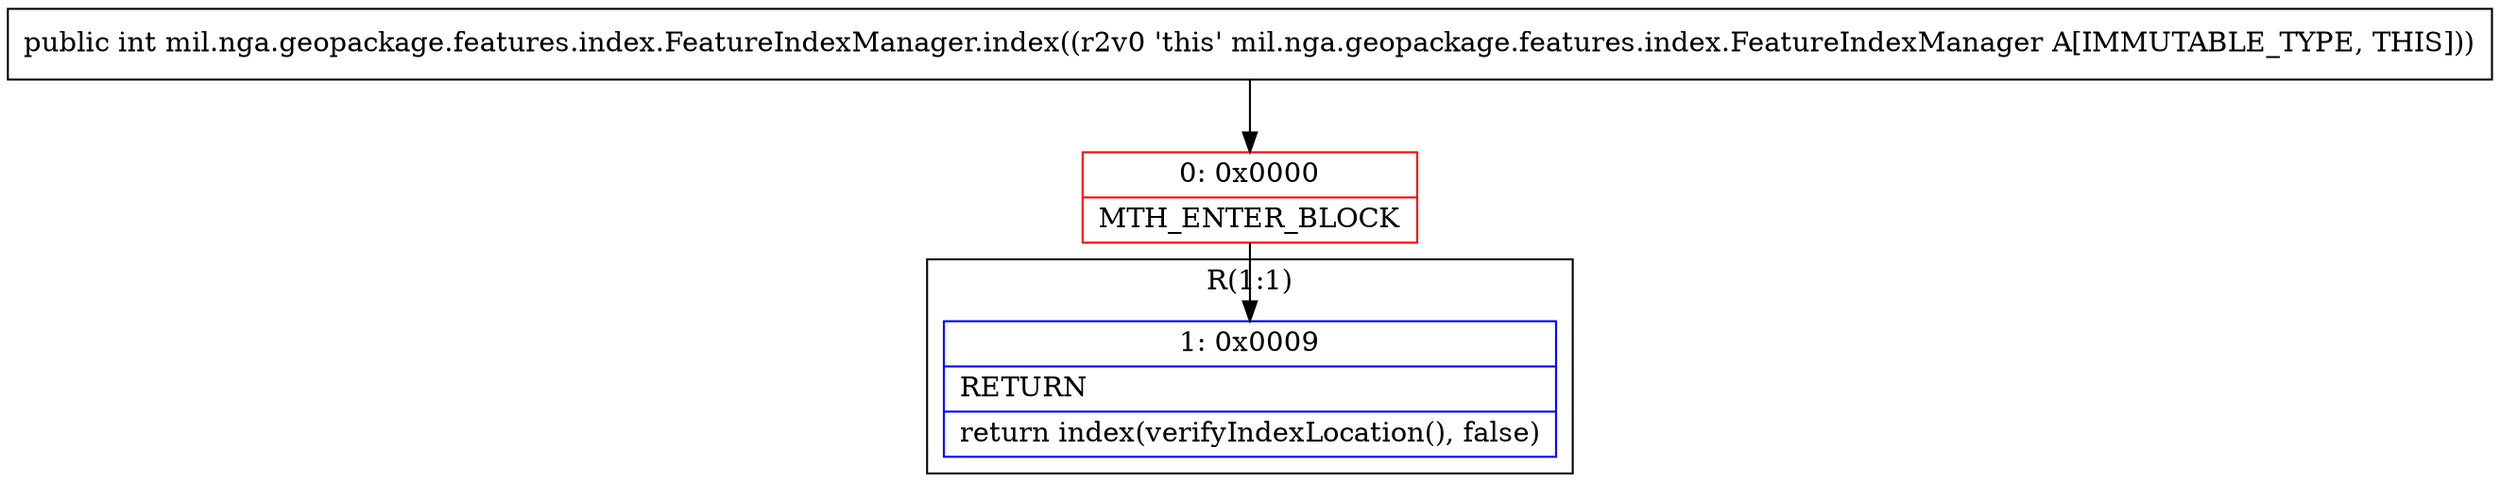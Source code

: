 digraph "CFG formil.nga.geopackage.features.index.FeatureIndexManager.index()I" {
subgraph cluster_Region_929887186 {
label = "R(1:1)";
node [shape=record,color=blue];
Node_1 [shape=record,label="{1\:\ 0x0009|RETURN\l|return index(verifyIndexLocation(), false)\l}"];
}
Node_0 [shape=record,color=red,label="{0\:\ 0x0000|MTH_ENTER_BLOCK\l}"];
MethodNode[shape=record,label="{public int mil.nga.geopackage.features.index.FeatureIndexManager.index((r2v0 'this' mil.nga.geopackage.features.index.FeatureIndexManager A[IMMUTABLE_TYPE, THIS])) }"];
MethodNode -> Node_0;
Node_0 -> Node_1;
}

